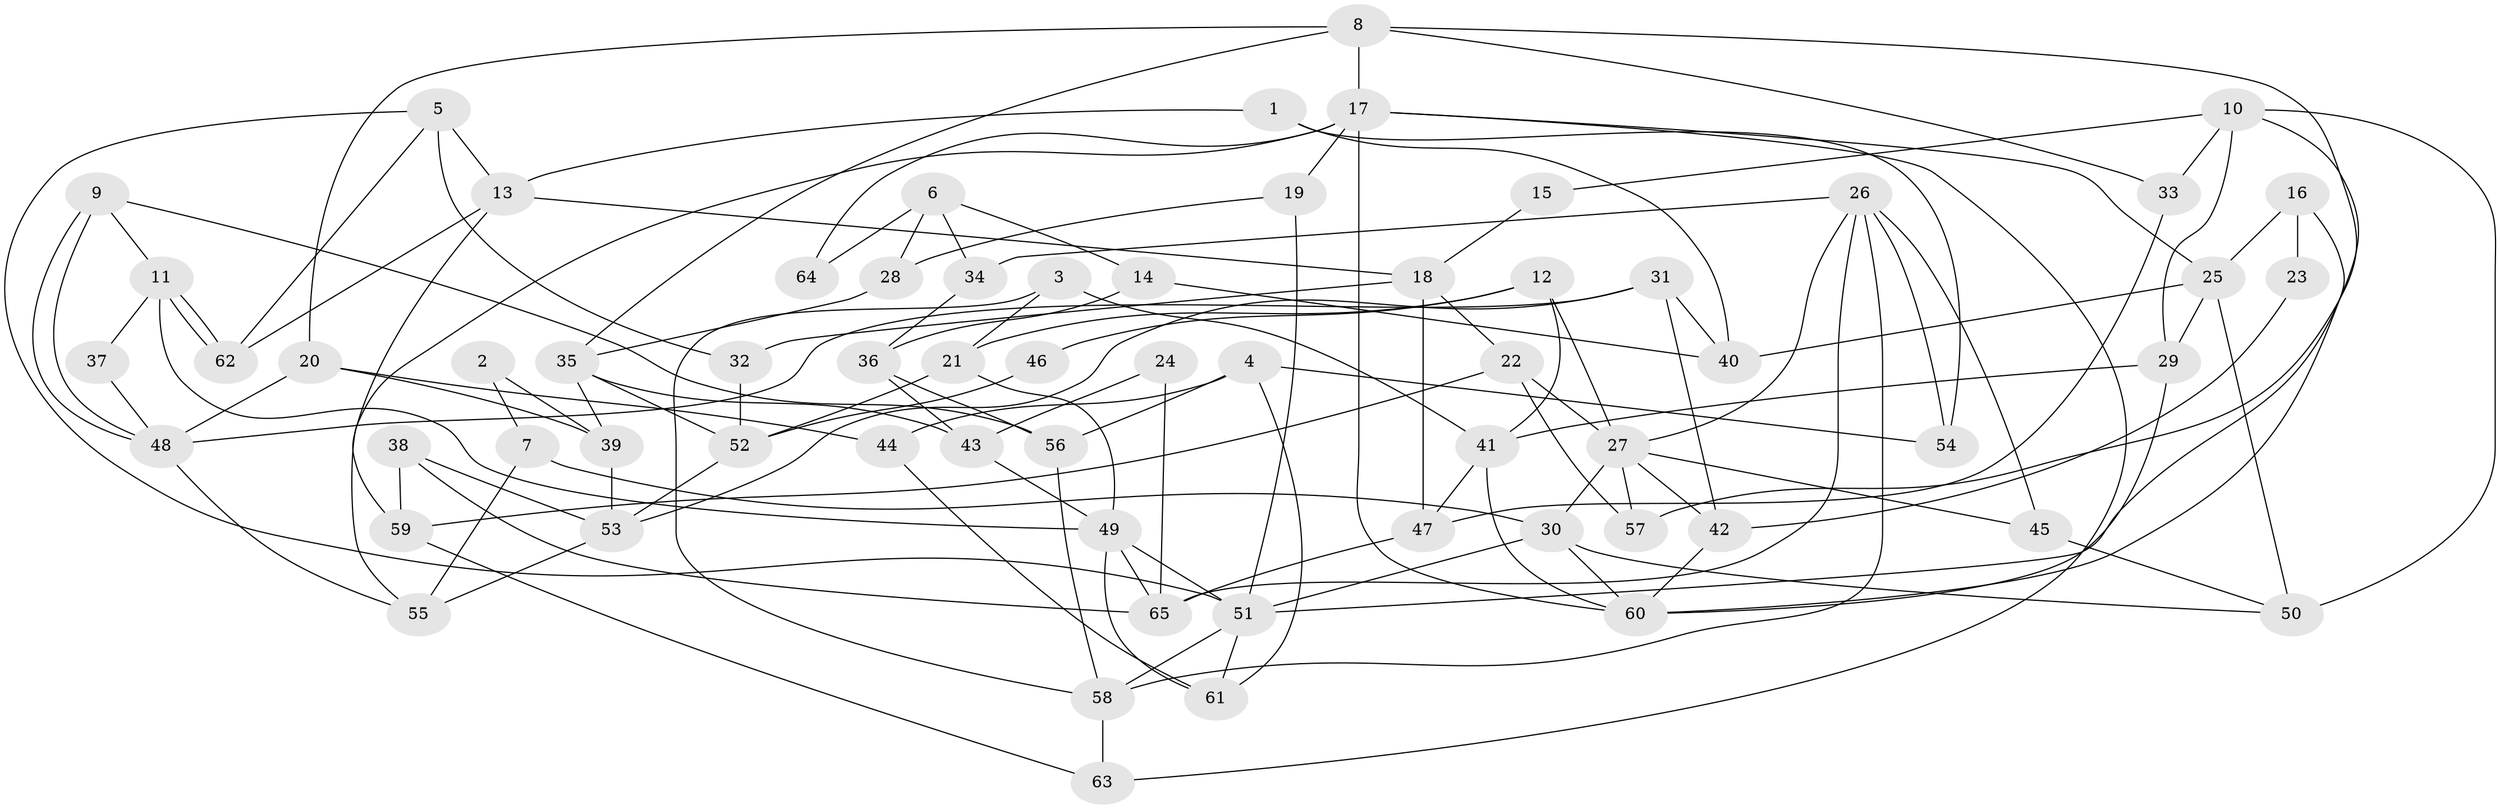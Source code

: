 // Generated by graph-tools (version 1.1) at 2025/02/03/09/25 03:02:08]
// undirected, 65 vertices, 130 edges
graph export_dot {
graph [start="1"]
  node [color=gray90,style=filled];
  1;
  2;
  3;
  4;
  5;
  6;
  7;
  8;
  9;
  10;
  11;
  12;
  13;
  14;
  15;
  16;
  17;
  18;
  19;
  20;
  21;
  22;
  23;
  24;
  25;
  26;
  27;
  28;
  29;
  30;
  31;
  32;
  33;
  34;
  35;
  36;
  37;
  38;
  39;
  40;
  41;
  42;
  43;
  44;
  45;
  46;
  47;
  48;
  49;
  50;
  51;
  52;
  53;
  54;
  55;
  56;
  57;
  58;
  59;
  60;
  61;
  62;
  63;
  64;
  65;
  1 -- 13;
  1 -- 40;
  1 -- 54;
  2 -- 7;
  2 -- 39;
  3 -- 58;
  3 -- 41;
  3 -- 21;
  4 -- 54;
  4 -- 56;
  4 -- 44;
  4 -- 61;
  5 -- 51;
  5 -- 62;
  5 -- 13;
  5 -- 32;
  6 -- 14;
  6 -- 34;
  6 -- 28;
  6 -- 64;
  7 -- 30;
  7 -- 55;
  8 -- 33;
  8 -- 20;
  8 -- 17;
  8 -- 35;
  8 -- 57;
  9 -- 11;
  9 -- 48;
  9 -- 48;
  9 -- 56;
  10 -- 29;
  10 -- 51;
  10 -- 15;
  10 -- 33;
  10 -- 50;
  11 -- 49;
  11 -- 62;
  11 -- 62;
  11 -- 37;
  12 -- 41;
  12 -- 21;
  12 -- 27;
  12 -- 46;
  13 -- 59;
  13 -- 18;
  13 -- 62;
  14 -- 40;
  14 -- 36;
  15 -- 18;
  16 -- 60;
  16 -- 25;
  16 -- 23;
  17 -- 55;
  17 -- 19;
  17 -- 25;
  17 -- 60;
  17 -- 63;
  17 -- 64;
  18 -- 22;
  18 -- 32;
  18 -- 47;
  19 -- 51;
  19 -- 28;
  20 -- 44;
  20 -- 48;
  20 -- 39;
  21 -- 52;
  21 -- 49;
  22 -- 27;
  22 -- 57;
  22 -- 59;
  23 -- 42;
  24 -- 43;
  24 -- 65;
  25 -- 50;
  25 -- 29;
  25 -- 40;
  26 -- 27;
  26 -- 65;
  26 -- 34;
  26 -- 45;
  26 -- 54;
  26 -- 58;
  27 -- 45;
  27 -- 30;
  27 -- 42;
  27 -- 57;
  28 -- 35;
  29 -- 60;
  29 -- 41;
  30 -- 51;
  30 -- 50;
  30 -- 60;
  31 -- 42;
  31 -- 53;
  31 -- 40;
  31 -- 48;
  32 -- 52;
  33 -- 47;
  34 -- 36;
  35 -- 39;
  35 -- 43;
  35 -- 52;
  36 -- 43;
  36 -- 56;
  37 -- 48;
  38 -- 53;
  38 -- 59;
  38 -- 65;
  39 -- 53;
  41 -- 60;
  41 -- 47;
  42 -- 60;
  43 -- 49;
  44 -- 61;
  45 -- 50;
  46 -- 52;
  47 -- 65;
  48 -- 55;
  49 -- 65;
  49 -- 51;
  49 -- 61;
  51 -- 61;
  51 -- 58;
  52 -- 53;
  53 -- 55;
  56 -- 58;
  58 -- 63;
  59 -- 63;
}
